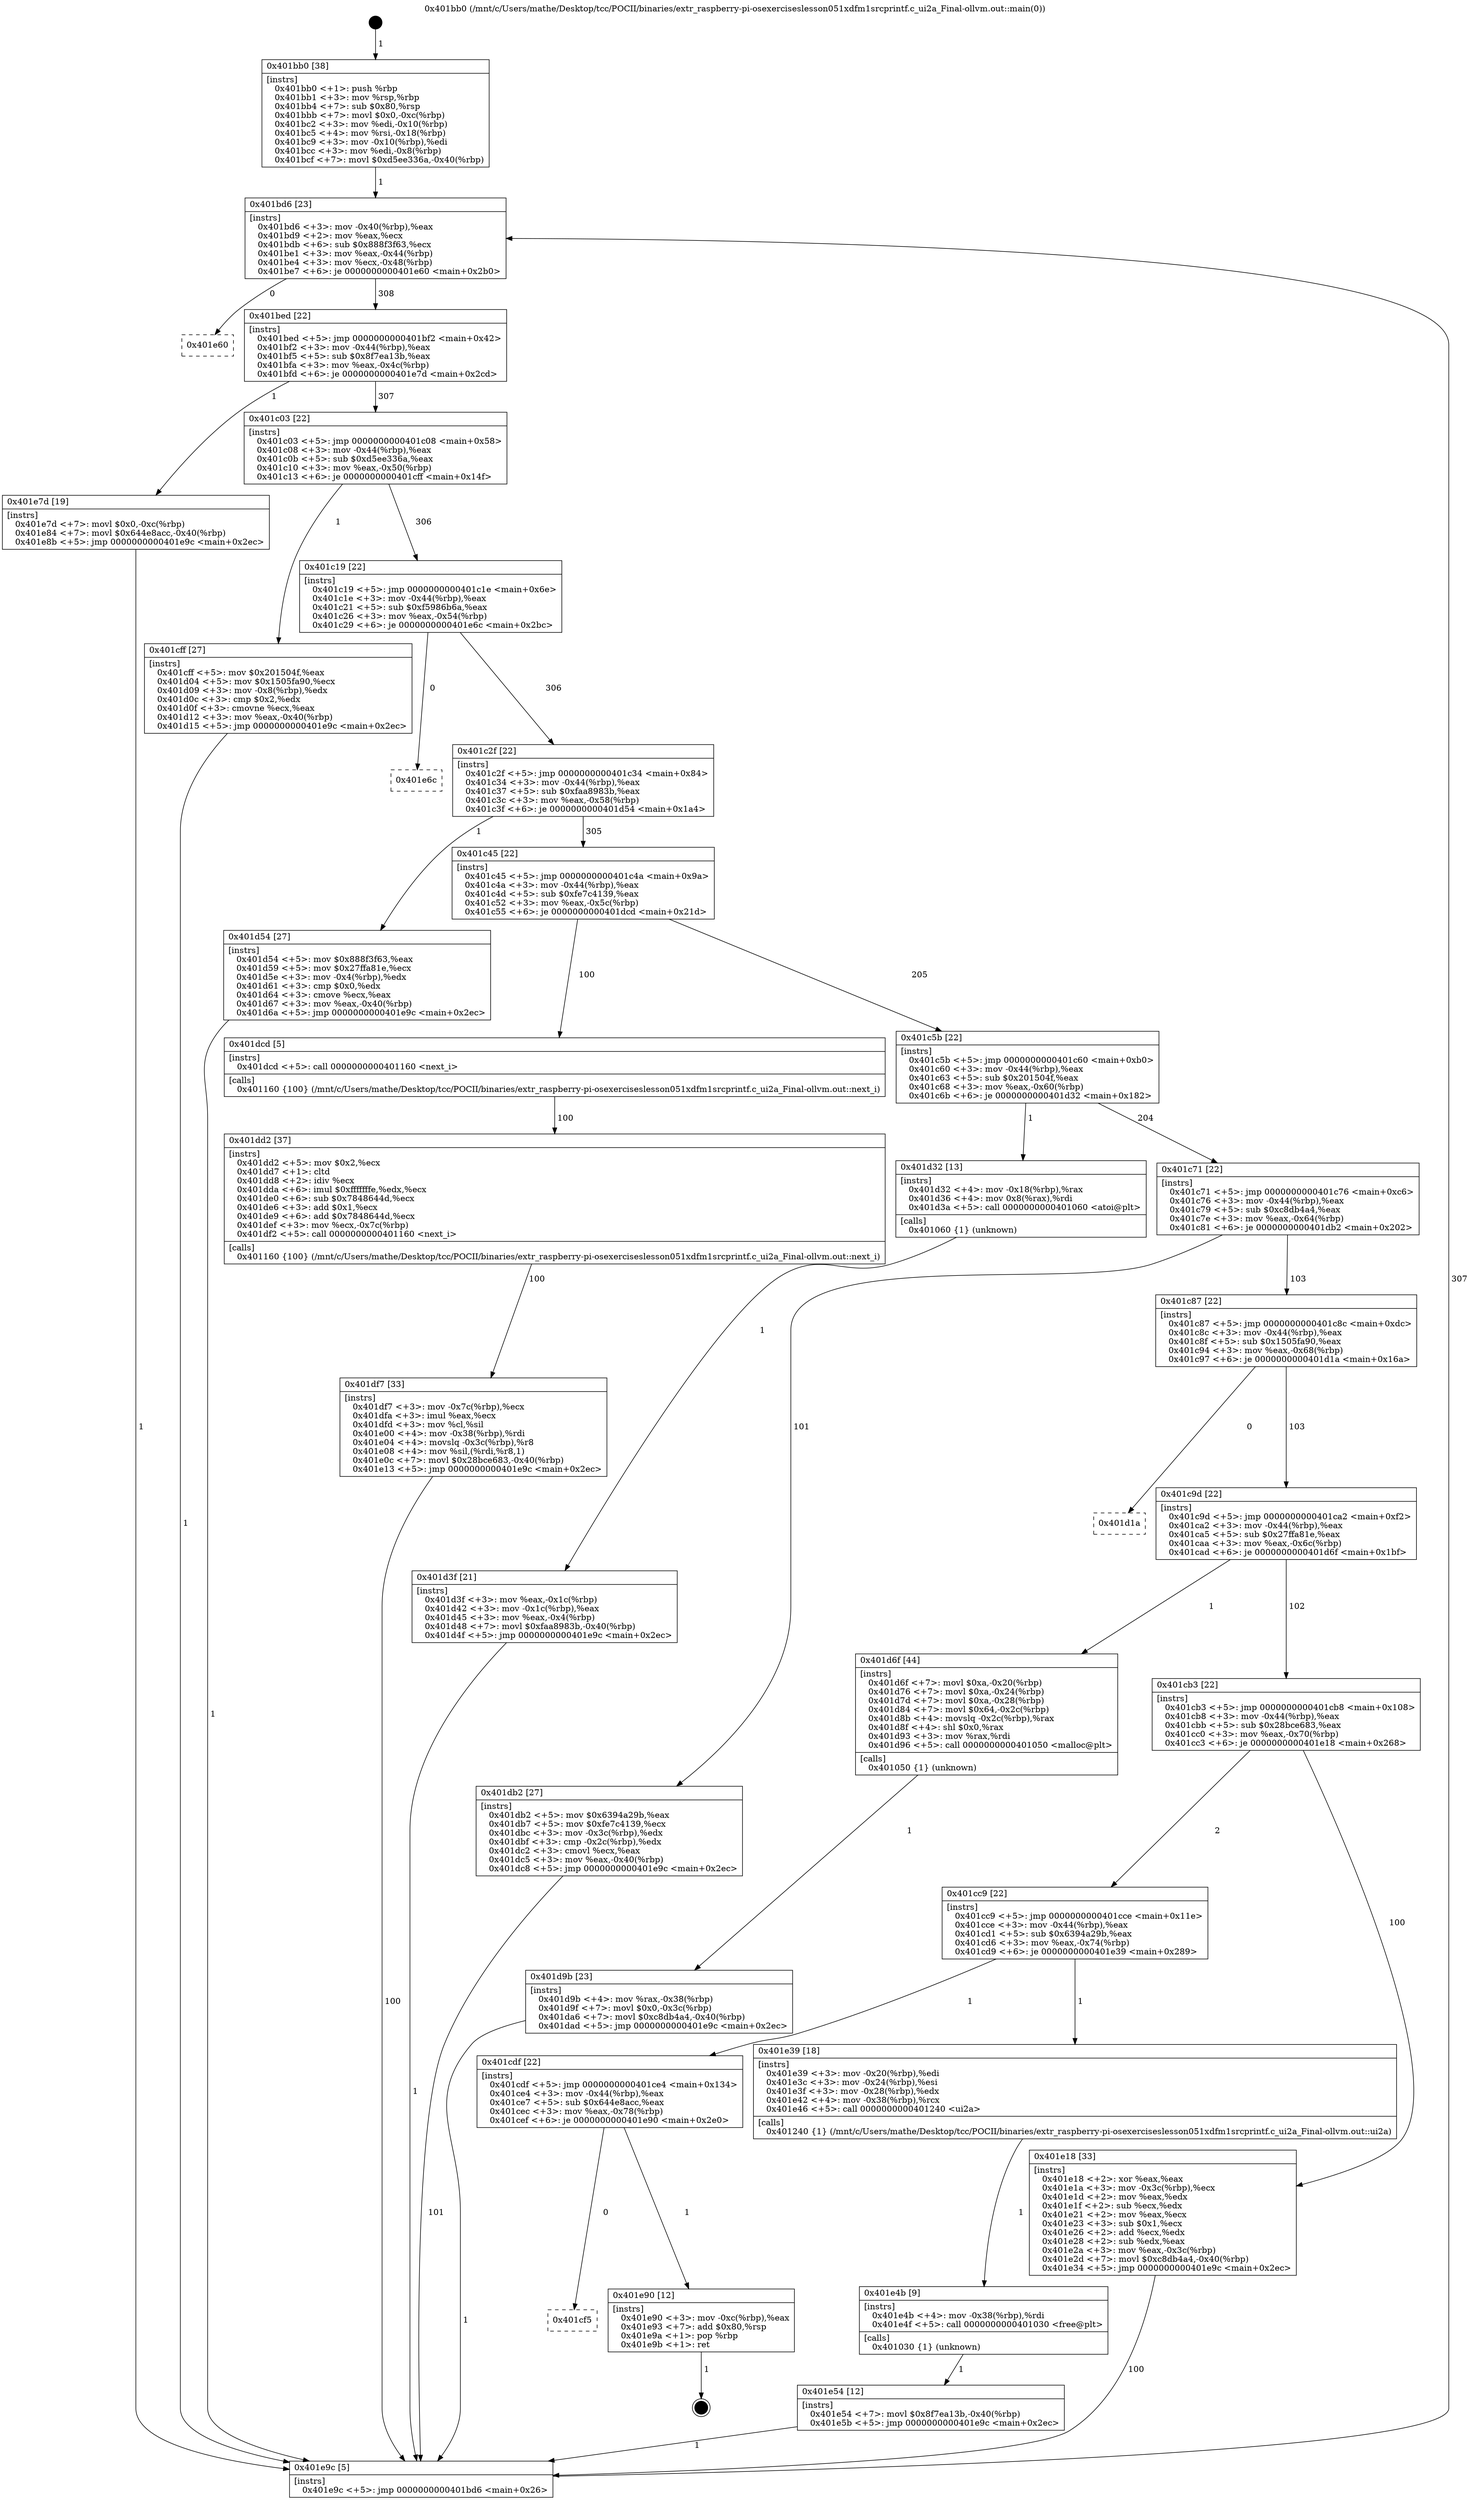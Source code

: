 digraph "0x401bb0" {
  label = "0x401bb0 (/mnt/c/Users/mathe/Desktop/tcc/POCII/binaries/extr_raspberry-pi-osexerciseslesson051xdfm1srcprintf.c_ui2a_Final-ollvm.out::main(0))"
  labelloc = "t"
  node[shape=record]

  Entry [label="",width=0.3,height=0.3,shape=circle,fillcolor=black,style=filled]
  "0x401bd6" [label="{
     0x401bd6 [23]\l
     | [instrs]\l
     &nbsp;&nbsp;0x401bd6 \<+3\>: mov -0x40(%rbp),%eax\l
     &nbsp;&nbsp;0x401bd9 \<+2\>: mov %eax,%ecx\l
     &nbsp;&nbsp;0x401bdb \<+6\>: sub $0x888f3f63,%ecx\l
     &nbsp;&nbsp;0x401be1 \<+3\>: mov %eax,-0x44(%rbp)\l
     &nbsp;&nbsp;0x401be4 \<+3\>: mov %ecx,-0x48(%rbp)\l
     &nbsp;&nbsp;0x401be7 \<+6\>: je 0000000000401e60 \<main+0x2b0\>\l
  }"]
  "0x401e60" [label="{
     0x401e60\l
  }", style=dashed]
  "0x401bed" [label="{
     0x401bed [22]\l
     | [instrs]\l
     &nbsp;&nbsp;0x401bed \<+5\>: jmp 0000000000401bf2 \<main+0x42\>\l
     &nbsp;&nbsp;0x401bf2 \<+3\>: mov -0x44(%rbp),%eax\l
     &nbsp;&nbsp;0x401bf5 \<+5\>: sub $0x8f7ea13b,%eax\l
     &nbsp;&nbsp;0x401bfa \<+3\>: mov %eax,-0x4c(%rbp)\l
     &nbsp;&nbsp;0x401bfd \<+6\>: je 0000000000401e7d \<main+0x2cd\>\l
  }"]
  Exit [label="",width=0.3,height=0.3,shape=circle,fillcolor=black,style=filled,peripheries=2]
  "0x401e7d" [label="{
     0x401e7d [19]\l
     | [instrs]\l
     &nbsp;&nbsp;0x401e7d \<+7\>: movl $0x0,-0xc(%rbp)\l
     &nbsp;&nbsp;0x401e84 \<+7\>: movl $0x644e8acc,-0x40(%rbp)\l
     &nbsp;&nbsp;0x401e8b \<+5\>: jmp 0000000000401e9c \<main+0x2ec\>\l
  }"]
  "0x401c03" [label="{
     0x401c03 [22]\l
     | [instrs]\l
     &nbsp;&nbsp;0x401c03 \<+5\>: jmp 0000000000401c08 \<main+0x58\>\l
     &nbsp;&nbsp;0x401c08 \<+3\>: mov -0x44(%rbp),%eax\l
     &nbsp;&nbsp;0x401c0b \<+5\>: sub $0xd5ee336a,%eax\l
     &nbsp;&nbsp;0x401c10 \<+3\>: mov %eax,-0x50(%rbp)\l
     &nbsp;&nbsp;0x401c13 \<+6\>: je 0000000000401cff \<main+0x14f\>\l
  }"]
  "0x401cf5" [label="{
     0x401cf5\l
  }", style=dashed]
  "0x401cff" [label="{
     0x401cff [27]\l
     | [instrs]\l
     &nbsp;&nbsp;0x401cff \<+5\>: mov $0x201504f,%eax\l
     &nbsp;&nbsp;0x401d04 \<+5\>: mov $0x1505fa90,%ecx\l
     &nbsp;&nbsp;0x401d09 \<+3\>: mov -0x8(%rbp),%edx\l
     &nbsp;&nbsp;0x401d0c \<+3\>: cmp $0x2,%edx\l
     &nbsp;&nbsp;0x401d0f \<+3\>: cmovne %ecx,%eax\l
     &nbsp;&nbsp;0x401d12 \<+3\>: mov %eax,-0x40(%rbp)\l
     &nbsp;&nbsp;0x401d15 \<+5\>: jmp 0000000000401e9c \<main+0x2ec\>\l
  }"]
  "0x401c19" [label="{
     0x401c19 [22]\l
     | [instrs]\l
     &nbsp;&nbsp;0x401c19 \<+5\>: jmp 0000000000401c1e \<main+0x6e\>\l
     &nbsp;&nbsp;0x401c1e \<+3\>: mov -0x44(%rbp),%eax\l
     &nbsp;&nbsp;0x401c21 \<+5\>: sub $0xf5986b6a,%eax\l
     &nbsp;&nbsp;0x401c26 \<+3\>: mov %eax,-0x54(%rbp)\l
     &nbsp;&nbsp;0x401c29 \<+6\>: je 0000000000401e6c \<main+0x2bc\>\l
  }"]
  "0x401e9c" [label="{
     0x401e9c [5]\l
     | [instrs]\l
     &nbsp;&nbsp;0x401e9c \<+5\>: jmp 0000000000401bd6 \<main+0x26\>\l
  }"]
  "0x401bb0" [label="{
     0x401bb0 [38]\l
     | [instrs]\l
     &nbsp;&nbsp;0x401bb0 \<+1\>: push %rbp\l
     &nbsp;&nbsp;0x401bb1 \<+3\>: mov %rsp,%rbp\l
     &nbsp;&nbsp;0x401bb4 \<+7\>: sub $0x80,%rsp\l
     &nbsp;&nbsp;0x401bbb \<+7\>: movl $0x0,-0xc(%rbp)\l
     &nbsp;&nbsp;0x401bc2 \<+3\>: mov %edi,-0x10(%rbp)\l
     &nbsp;&nbsp;0x401bc5 \<+4\>: mov %rsi,-0x18(%rbp)\l
     &nbsp;&nbsp;0x401bc9 \<+3\>: mov -0x10(%rbp),%edi\l
     &nbsp;&nbsp;0x401bcc \<+3\>: mov %edi,-0x8(%rbp)\l
     &nbsp;&nbsp;0x401bcf \<+7\>: movl $0xd5ee336a,-0x40(%rbp)\l
  }"]
  "0x401e90" [label="{
     0x401e90 [12]\l
     | [instrs]\l
     &nbsp;&nbsp;0x401e90 \<+3\>: mov -0xc(%rbp),%eax\l
     &nbsp;&nbsp;0x401e93 \<+7\>: add $0x80,%rsp\l
     &nbsp;&nbsp;0x401e9a \<+1\>: pop %rbp\l
     &nbsp;&nbsp;0x401e9b \<+1\>: ret\l
  }"]
  "0x401e6c" [label="{
     0x401e6c\l
  }", style=dashed]
  "0x401c2f" [label="{
     0x401c2f [22]\l
     | [instrs]\l
     &nbsp;&nbsp;0x401c2f \<+5\>: jmp 0000000000401c34 \<main+0x84\>\l
     &nbsp;&nbsp;0x401c34 \<+3\>: mov -0x44(%rbp),%eax\l
     &nbsp;&nbsp;0x401c37 \<+5\>: sub $0xfaa8983b,%eax\l
     &nbsp;&nbsp;0x401c3c \<+3\>: mov %eax,-0x58(%rbp)\l
     &nbsp;&nbsp;0x401c3f \<+6\>: je 0000000000401d54 \<main+0x1a4\>\l
  }"]
  "0x401e54" [label="{
     0x401e54 [12]\l
     | [instrs]\l
     &nbsp;&nbsp;0x401e54 \<+7\>: movl $0x8f7ea13b,-0x40(%rbp)\l
     &nbsp;&nbsp;0x401e5b \<+5\>: jmp 0000000000401e9c \<main+0x2ec\>\l
  }"]
  "0x401d54" [label="{
     0x401d54 [27]\l
     | [instrs]\l
     &nbsp;&nbsp;0x401d54 \<+5\>: mov $0x888f3f63,%eax\l
     &nbsp;&nbsp;0x401d59 \<+5\>: mov $0x27ffa81e,%ecx\l
     &nbsp;&nbsp;0x401d5e \<+3\>: mov -0x4(%rbp),%edx\l
     &nbsp;&nbsp;0x401d61 \<+3\>: cmp $0x0,%edx\l
     &nbsp;&nbsp;0x401d64 \<+3\>: cmove %ecx,%eax\l
     &nbsp;&nbsp;0x401d67 \<+3\>: mov %eax,-0x40(%rbp)\l
     &nbsp;&nbsp;0x401d6a \<+5\>: jmp 0000000000401e9c \<main+0x2ec\>\l
  }"]
  "0x401c45" [label="{
     0x401c45 [22]\l
     | [instrs]\l
     &nbsp;&nbsp;0x401c45 \<+5\>: jmp 0000000000401c4a \<main+0x9a\>\l
     &nbsp;&nbsp;0x401c4a \<+3\>: mov -0x44(%rbp),%eax\l
     &nbsp;&nbsp;0x401c4d \<+5\>: sub $0xfe7c4139,%eax\l
     &nbsp;&nbsp;0x401c52 \<+3\>: mov %eax,-0x5c(%rbp)\l
     &nbsp;&nbsp;0x401c55 \<+6\>: je 0000000000401dcd \<main+0x21d\>\l
  }"]
  "0x401e4b" [label="{
     0x401e4b [9]\l
     | [instrs]\l
     &nbsp;&nbsp;0x401e4b \<+4\>: mov -0x38(%rbp),%rdi\l
     &nbsp;&nbsp;0x401e4f \<+5\>: call 0000000000401030 \<free@plt\>\l
     | [calls]\l
     &nbsp;&nbsp;0x401030 \{1\} (unknown)\l
  }"]
  "0x401dcd" [label="{
     0x401dcd [5]\l
     | [instrs]\l
     &nbsp;&nbsp;0x401dcd \<+5\>: call 0000000000401160 \<next_i\>\l
     | [calls]\l
     &nbsp;&nbsp;0x401160 \{100\} (/mnt/c/Users/mathe/Desktop/tcc/POCII/binaries/extr_raspberry-pi-osexerciseslesson051xdfm1srcprintf.c_ui2a_Final-ollvm.out::next_i)\l
  }"]
  "0x401c5b" [label="{
     0x401c5b [22]\l
     | [instrs]\l
     &nbsp;&nbsp;0x401c5b \<+5\>: jmp 0000000000401c60 \<main+0xb0\>\l
     &nbsp;&nbsp;0x401c60 \<+3\>: mov -0x44(%rbp),%eax\l
     &nbsp;&nbsp;0x401c63 \<+5\>: sub $0x201504f,%eax\l
     &nbsp;&nbsp;0x401c68 \<+3\>: mov %eax,-0x60(%rbp)\l
     &nbsp;&nbsp;0x401c6b \<+6\>: je 0000000000401d32 \<main+0x182\>\l
  }"]
  "0x401cdf" [label="{
     0x401cdf [22]\l
     | [instrs]\l
     &nbsp;&nbsp;0x401cdf \<+5\>: jmp 0000000000401ce4 \<main+0x134\>\l
     &nbsp;&nbsp;0x401ce4 \<+3\>: mov -0x44(%rbp),%eax\l
     &nbsp;&nbsp;0x401ce7 \<+5\>: sub $0x644e8acc,%eax\l
     &nbsp;&nbsp;0x401cec \<+3\>: mov %eax,-0x78(%rbp)\l
     &nbsp;&nbsp;0x401cef \<+6\>: je 0000000000401e90 \<main+0x2e0\>\l
  }"]
  "0x401d32" [label="{
     0x401d32 [13]\l
     | [instrs]\l
     &nbsp;&nbsp;0x401d32 \<+4\>: mov -0x18(%rbp),%rax\l
     &nbsp;&nbsp;0x401d36 \<+4\>: mov 0x8(%rax),%rdi\l
     &nbsp;&nbsp;0x401d3a \<+5\>: call 0000000000401060 \<atoi@plt\>\l
     | [calls]\l
     &nbsp;&nbsp;0x401060 \{1\} (unknown)\l
  }"]
  "0x401c71" [label="{
     0x401c71 [22]\l
     | [instrs]\l
     &nbsp;&nbsp;0x401c71 \<+5\>: jmp 0000000000401c76 \<main+0xc6\>\l
     &nbsp;&nbsp;0x401c76 \<+3\>: mov -0x44(%rbp),%eax\l
     &nbsp;&nbsp;0x401c79 \<+5\>: sub $0xc8db4a4,%eax\l
     &nbsp;&nbsp;0x401c7e \<+3\>: mov %eax,-0x64(%rbp)\l
     &nbsp;&nbsp;0x401c81 \<+6\>: je 0000000000401db2 \<main+0x202\>\l
  }"]
  "0x401d3f" [label="{
     0x401d3f [21]\l
     | [instrs]\l
     &nbsp;&nbsp;0x401d3f \<+3\>: mov %eax,-0x1c(%rbp)\l
     &nbsp;&nbsp;0x401d42 \<+3\>: mov -0x1c(%rbp),%eax\l
     &nbsp;&nbsp;0x401d45 \<+3\>: mov %eax,-0x4(%rbp)\l
     &nbsp;&nbsp;0x401d48 \<+7\>: movl $0xfaa8983b,-0x40(%rbp)\l
     &nbsp;&nbsp;0x401d4f \<+5\>: jmp 0000000000401e9c \<main+0x2ec\>\l
  }"]
  "0x401e39" [label="{
     0x401e39 [18]\l
     | [instrs]\l
     &nbsp;&nbsp;0x401e39 \<+3\>: mov -0x20(%rbp),%edi\l
     &nbsp;&nbsp;0x401e3c \<+3\>: mov -0x24(%rbp),%esi\l
     &nbsp;&nbsp;0x401e3f \<+3\>: mov -0x28(%rbp),%edx\l
     &nbsp;&nbsp;0x401e42 \<+4\>: mov -0x38(%rbp),%rcx\l
     &nbsp;&nbsp;0x401e46 \<+5\>: call 0000000000401240 \<ui2a\>\l
     | [calls]\l
     &nbsp;&nbsp;0x401240 \{1\} (/mnt/c/Users/mathe/Desktop/tcc/POCII/binaries/extr_raspberry-pi-osexerciseslesson051xdfm1srcprintf.c_ui2a_Final-ollvm.out::ui2a)\l
  }"]
  "0x401db2" [label="{
     0x401db2 [27]\l
     | [instrs]\l
     &nbsp;&nbsp;0x401db2 \<+5\>: mov $0x6394a29b,%eax\l
     &nbsp;&nbsp;0x401db7 \<+5\>: mov $0xfe7c4139,%ecx\l
     &nbsp;&nbsp;0x401dbc \<+3\>: mov -0x3c(%rbp),%edx\l
     &nbsp;&nbsp;0x401dbf \<+3\>: cmp -0x2c(%rbp),%edx\l
     &nbsp;&nbsp;0x401dc2 \<+3\>: cmovl %ecx,%eax\l
     &nbsp;&nbsp;0x401dc5 \<+3\>: mov %eax,-0x40(%rbp)\l
     &nbsp;&nbsp;0x401dc8 \<+5\>: jmp 0000000000401e9c \<main+0x2ec\>\l
  }"]
  "0x401c87" [label="{
     0x401c87 [22]\l
     | [instrs]\l
     &nbsp;&nbsp;0x401c87 \<+5\>: jmp 0000000000401c8c \<main+0xdc\>\l
     &nbsp;&nbsp;0x401c8c \<+3\>: mov -0x44(%rbp),%eax\l
     &nbsp;&nbsp;0x401c8f \<+5\>: sub $0x1505fa90,%eax\l
     &nbsp;&nbsp;0x401c94 \<+3\>: mov %eax,-0x68(%rbp)\l
     &nbsp;&nbsp;0x401c97 \<+6\>: je 0000000000401d1a \<main+0x16a\>\l
  }"]
  "0x401cc9" [label="{
     0x401cc9 [22]\l
     | [instrs]\l
     &nbsp;&nbsp;0x401cc9 \<+5\>: jmp 0000000000401cce \<main+0x11e\>\l
     &nbsp;&nbsp;0x401cce \<+3\>: mov -0x44(%rbp),%eax\l
     &nbsp;&nbsp;0x401cd1 \<+5\>: sub $0x6394a29b,%eax\l
     &nbsp;&nbsp;0x401cd6 \<+3\>: mov %eax,-0x74(%rbp)\l
     &nbsp;&nbsp;0x401cd9 \<+6\>: je 0000000000401e39 \<main+0x289\>\l
  }"]
  "0x401d1a" [label="{
     0x401d1a\l
  }", style=dashed]
  "0x401c9d" [label="{
     0x401c9d [22]\l
     | [instrs]\l
     &nbsp;&nbsp;0x401c9d \<+5\>: jmp 0000000000401ca2 \<main+0xf2\>\l
     &nbsp;&nbsp;0x401ca2 \<+3\>: mov -0x44(%rbp),%eax\l
     &nbsp;&nbsp;0x401ca5 \<+5\>: sub $0x27ffa81e,%eax\l
     &nbsp;&nbsp;0x401caa \<+3\>: mov %eax,-0x6c(%rbp)\l
     &nbsp;&nbsp;0x401cad \<+6\>: je 0000000000401d6f \<main+0x1bf\>\l
  }"]
  "0x401e18" [label="{
     0x401e18 [33]\l
     | [instrs]\l
     &nbsp;&nbsp;0x401e18 \<+2\>: xor %eax,%eax\l
     &nbsp;&nbsp;0x401e1a \<+3\>: mov -0x3c(%rbp),%ecx\l
     &nbsp;&nbsp;0x401e1d \<+2\>: mov %eax,%edx\l
     &nbsp;&nbsp;0x401e1f \<+2\>: sub %ecx,%edx\l
     &nbsp;&nbsp;0x401e21 \<+2\>: mov %eax,%ecx\l
     &nbsp;&nbsp;0x401e23 \<+3\>: sub $0x1,%ecx\l
     &nbsp;&nbsp;0x401e26 \<+2\>: add %ecx,%edx\l
     &nbsp;&nbsp;0x401e28 \<+2\>: sub %edx,%eax\l
     &nbsp;&nbsp;0x401e2a \<+3\>: mov %eax,-0x3c(%rbp)\l
     &nbsp;&nbsp;0x401e2d \<+7\>: movl $0xc8db4a4,-0x40(%rbp)\l
     &nbsp;&nbsp;0x401e34 \<+5\>: jmp 0000000000401e9c \<main+0x2ec\>\l
  }"]
  "0x401d6f" [label="{
     0x401d6f [44]\l
     | [instrs]\l
     &nbsp;&nbsp;0x401d6f \<+7\>: movl $0xa,-0x20(%rbp)\l
     &nbsp;&nbsp;0x401d76 \<+7\>: movl $0xa,-0x24(%rbp)\l
     &nbsp;&nbsp;0x401d7d \<+7\>: movl $0xa,-0x28(%rbp)\l
     &nbsp;&nbsp;0x401d84 \<+7\>: movl $0x64,-0x2c(%rbp)\l
     &nbsp;&nbsp;0x401d8b \<+4\>: movslq -0x2c(%rbp),%rax\l
     &nbsp;&nbsp;0x401d8f \<+4\>: shl $0x0,%rax\l
     &nbsp;&nbsp;0x401d93 \<+3\>: mov %rax,%rdi\l
     &nbsp;&nbsp;0x401d96 \<+5\>: call 0000000000401050 \<malloc@plt\>\l
     | [calls]\l
     &nbsp;&nbsp;0x401050 \{1\} (unknown)\l
  }"]
  "0x401cb3" [label="{
     0x401cb3 [22]\l
     | [instrs]\l
     &nbsp;&nbsp;0x401cb3 \<+5\>: jmp 0000000000401cb8 \<main+0x108\>\l
     &nbsp;&nbsp;0x401cb8 \<+3\>: mov -0x44(%rbp),%eax\l
     &nbsp;&nbsp;0x401cbb \<+5\>: sub $0x28bce683,%eax\l
     &nbsp;&nbsp;0x401cc0 \<+3\>: mov %eax,-0x70(%rbp)\l
     &nbsp;&nbsp;0x401cc3 \<+6\>: je 0000000000401e18 \<main+0x268\>\l
  }"]
  "0x401d9b" [label="{
     0x401d9b [23]\l
     | [instrs]\l
     &nbsp;&nbsp;0x401d9b \<+4\>: mov %rax,-0x38(%rbp)\l
     &nbsp;&nbsp;0x401d9f \<+7\>: movl $0x0,-0x3c(%rbp)\l
     &nbsp;&nbsp;0x401da6 \<+7\>: movl $0xc8db4a4,-0x40(%rbp)\l
     &nbsp;&nbsp;0x401dad \<+5\>: jmp 0000000000401e9c \<main+0x2ec\>\l
  }"]
  "0x401dd2" [label="{
     0x401dd2 [37]\l
     | [instrs]\l
     &nbsp;&nbsp;0x401dd2 \<+5\>: mov $0x2,%ecx\l
     &nbsp;&nbsp;0x401dd7 \<+1\>: cltd\l
     &nbsp;&nbsp;0x401dd8 \<+2\>: idiv %ecx\l
     &nbsp;&nbsp;0x401dda \<+6\>: imul $0xfffffffe,%edx,%ecx\l
     &nbsp;&nbsp;0x401de0 \<+6\>: sub $0x7848644d,%ecx\l
     &nbsp;&nbsp;0x401de6 \<+3\>: add $0x1,%ecx\l
     &nbsp;&nbsp;0x401de9 \<+6\>: add $0x7848644d,%ecx\l
     &nbsp;&nbsp;0x401def \<+3\>: mov %ecx,-0x7c(%rbp)\l
     &nbsp;&nbsp;0x401df2 \<+5\>: call 0000000000401160 \<next_i\>\l
     | [calls]\l
     &nbsp;&nbsp;0x401160 \{100\} (/mnt/c/Users/mathe/Desktop/tcc/POCII/binaries/extr_raspberry-pi-osexerciseslesson051xdfm1srcprintf.c_ui2a_Final-ollvm.out::next_i)\l
  }"]
  "0x401df7" [label="{
     0x401df7 [33]\l
     | [instrs]\l
     &nbsp;&nbsp;0x401df7 \<+3\>: mov -0x7c(%rbp),%ecx\l
     &nbsp;&nbsp;0x401dfa \<+3\>: imul %eax,%ecx\l
     &nbsp;&nbsp;0x401dfd \<+3\>: mov %cl,%sil\l
     &nbsp;&nbsp;0x401e00 \<+4\>: mov -0x38(%rbp),%rdi\l
     &nbsp;&nbsp;0x401e04 \<+4\>: movslq -0x3c(%rbp),%r8\l
     &nbsp;&nbsp;0x401e08 \<+4\>: mov %sil,(%rdi,%r8,1)\l
     &nbsp;&nbsp;0x401e0c \<+7\>: movl $0x28bce683,-0x40(%rbp)\l
     &nbsp;&nbsp;0x401e13 \<+5\>: jmp 0000000000401e9c \<main+0x2ec\>\l
  }"]
  Entry -> "0x401bb0" [label=" 1"]
  "0x401bd6" -> "0x401e60" [label=" 0"]
  "0x401bd6" -> "0x401bed" [label=" 308"]
  "0x401e90" -> Exit [label=" 1"]
  "0x401bed" -> "0x401e7d" [label=" 1"]
  "0x401bed" -> "0x401c03" [label=" 307"]
  "0x401cdf" -> "0x401cf5" [label=" 0"]
  "0x401c03" -> "0x401cff" [label=" 1"]
  "0x401c03" -> "0x401c19" [label=" 306"]
  "0x401cff" -> "0x401e9c" [label=" 1"]
  "0x401bb0" -> "0x401bd6" [label=" 1"]
  "0x401e9c" -> "0x401bd6" [label=" 307"]
  "0x401cdf" -> "0x401e90" [label=" 1"]
  "0x401c19" -> "0x401e6c" [label=" 0"]
  "0x401c19" -> "0x401c2f" [label=" 306"]
  "0x401e7d" -> "0x401e9c" [label=" 1"]
  "0x401c2f" -> "0x401d54" [label=" 1"]
  "0x401c2f" -> "0x401c45" [label=" 305"]
  "0x401e54" -> "0x401e9c" [label=" 1"]
  "0x401c45" -> "0x401dcd" [label=" 100"]
  "0x401c45" -> "0x401c5b" [label=" 205"]
  "0x401e4b" -> "0x401e54" [label=" 1"]
  "0x401c5b" -> "0x401d32" [label=" 1"]
  "0x401c5b" -> "0x401c71" [label=" 204"]
  "0x401d32" -> "0x401d3f" [label=" 1"]
  "0x401d3f" -> "0x401e9c" [label=" 1"]
  "0x401d54" -> "0x401e9c" [label=" 1"]
  "0x401e39" -> "0x401e4b" [label=" 1"]
  "0x401c71" -> "0x401db2" [label=" 101"]
  "0x401c71" -> "0x401c87" [label=" 103"]
  "0x401cc9" -> "0x401cdf" [label=" 1"]
  "0x401c87" -> "0x401d1a" [label=" 0"]
  "0x401c87" -> "0x401c9d" [label=" 103"]
  "0x401cc9" -> "0x401e39" [label=" 1"]
  "0x401c9d" -> "0x401d6f" [label=" 1"]
  "0x401c9d" -> "0x401cb3" [label=" 102"]
  "0x401d6f" -> "0x401d9b" [label=" 1"]
  "0x401d9b" -> "0x401e9c" [label=" 1"]
  "0x401db2" -> "0x401e9c" [label=" 101"]
  "0x401dcd" -> "0x401dd2" [label=" 100"]
  "0x401dd2" -> "0x401df7" [label=" 100"]
  "0x401df7" -> "0x401e9c" [label=" 100"]
  "0x401e18" -> "0x401e9c" [label=" 100"]
  "0x401cb3" -> "0x401e18" [label=" 100"]
  "0x401cb3" -> "0x401cc9" [label=" 2"]
}
